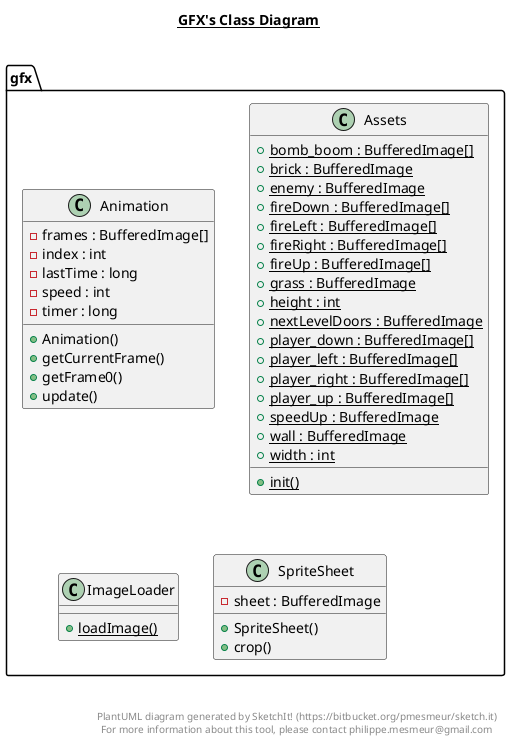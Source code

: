 @startuml

title __GFX's Class Diagram__\n

  namespace gfx {
    class gfx.Animation {
        - frames : BufferedImage[]
        - index : int
        - lastTime : long
        - speed : int
        - timer : long
        + Animation()
        + getCurrentFrame()
        + getFrame0()
        + update()
    }
  }
  

  namespace gfx {
    class gfx.Assets {
        {static} + bomb_boom : BufferedImage[]
        {static} + brick : BufferedImage
        {static} + enemy : BufferedImage
        {static} + fireDown : BufferedImage[]
        {static} + fireLeft : BufferedImage[]
        {static} + fireRight : BufferedImage[]
        {static} + fireUp : BufferedImage[]
        {static} + grass : BufferedImage
        {static} + height : int
        {static} + nextLevelDoors : BufferedImage
        {static} + player_down : BufferedImage[]
        {static} + player_left : BufferedImage[]
        {static} + player_right : BufferedImage[]
        {static} + player_up : BufferedImage[]
        {static} + speedUp : BufferedImage
        {static} + wall : BufferedImage
        {static} + width : int
        {static} + init()
    }
  }
  

  namespace gfx {
    class gfx.ImageLoader {
        {static} + loadImage()
    }
  }
  

  namespace gfx {
    class gfx.SpriteSheet {
        - sheet : BufferedImage
        + SpriteSheet()
        + crop()
    }
  }
  



right footer


PlantUML diagram generated by SketchIt! (https://bitbucket.org/pmesmeur/sketch.it)
For more information about this tool, please contact philippe.mesmeur@gmail.com
endfooter

@enduml
